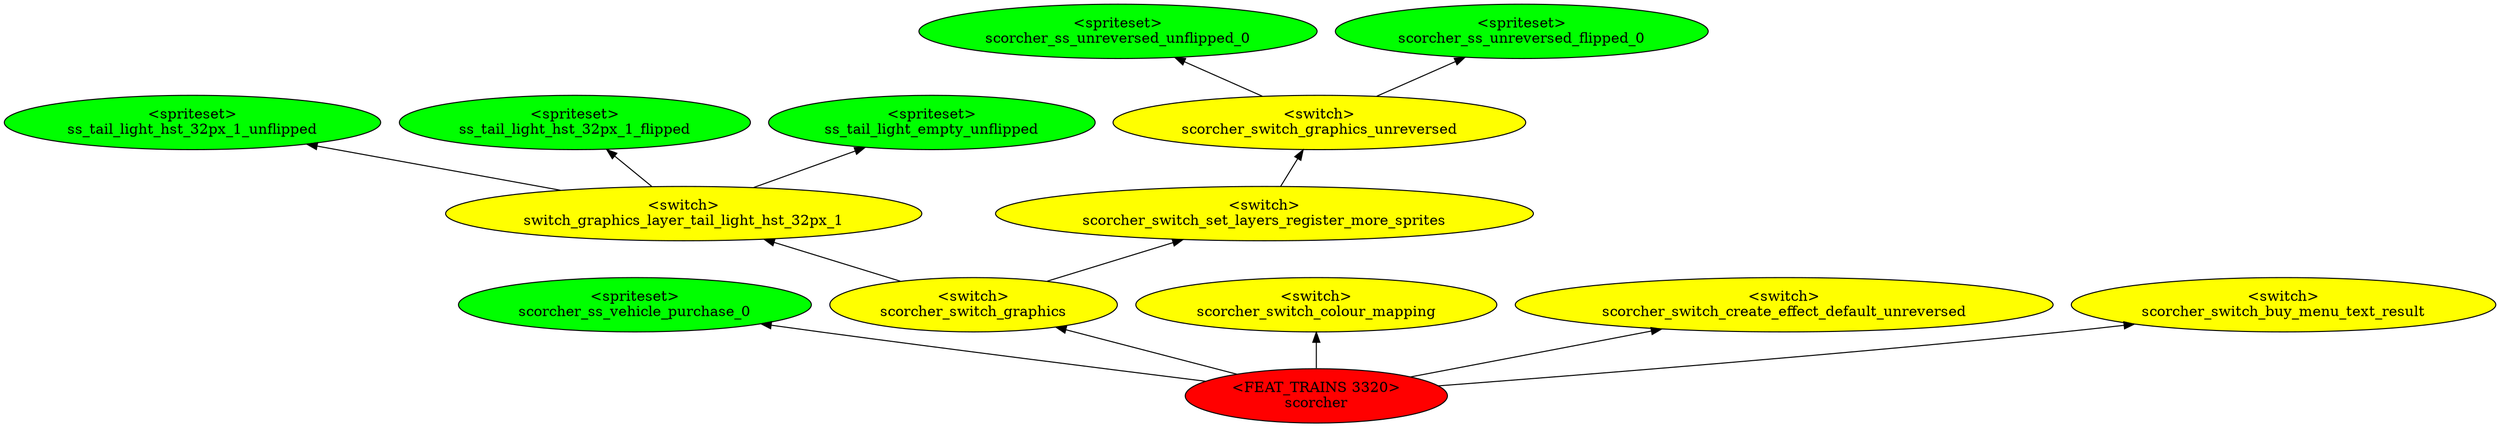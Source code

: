 digraph {
rankdir="BT"
ss_tail_light_hst_32px_1_unflipped [fillcolor=green style="filled" label="<spriteset>\nss_tail_light_hst_32px_1_unflipped"]
ss_tail_light_hst_32px_1_flipped [fillcolor=green style="filled" label="<spriteset>\nss_tail_light_hst_32px_1_flipped"]
ss_tail_light_empty_unflipped [fillcolor=green style="filled" label="<spriteset>\nss_tail_light_empty_unflipped"]
switch_graphics_layer_tail_light_hst_32px_1 [fillcolor=yellow style="filled" label="<switch>\nswitch_graphics_layer_tail_light_hst_32px_1"]
scorcher_ss_unreversed_unflipped_0 [fillcolor=green style="filled" label="<spriteset>\nscorcher_ss_unreversed_unflipped_0"]
scorcher_ss_unreversed_flipped_0 [fillcolor=green style="filled" label="<spriteset>\nscorcher_ss_unreversed_flipped_0"]
scorcher_switch_graphics_unreversed [fillcolor=yellow style="filled" label="<switch>\nscorcher_switch_graphics_unreversed"]
scorcher_ss_vehicle_purchase_0 [fillcolor=green style="filled" label="<spriteset>\nscorcher_ss_vehicle_purchase_0"]
scorcher_switch_set_layers_register_more_sprites [fillcolor=yellow style="filled" label="<switch>\nscorcher_switch_set_layers_register_more_sprites"]
scorcher_switch_graphics [fillcolor=yellow style="filled" label="<switch>\nscorcher_switch_graphics"]
scorcher_switch_colour_mapping [fillcolor=yellow style="filled" label="<switch>\nscorcher_switch_colour_mapping"]
scorcher_switch_create_effect_default_unreversed [fillcolor=yellow style="filled" label="<switch>\nscorcher_switch_create_effect_default_unreversed"]
scorcher_switch_buy_menu_text_result [fillcolor=yellow style="filled" label="<switch>\nscorcher_switch_buy_menu_text_result"]
scorcher [fillcolor=red style="filled" label="<FEAT_TRAINS 3320>\nscorcher"]
scorcher_switch_graphics_unreversed->scorcher_ss_unreversed_flipped_0
switch_graphics_layer_tail_light_hst_32px_1->ss_tail_light_empty_unflipped
scorcher_switch_graphics->switch_graphics_layer_tail_light_hst_32px_1
scorcher_switch_graphics->scorcher_switch_set_layers_register_more_sprites
scorcher->scorcher_switch_graphics
scorcher->scorcher_switch_colour_mapping
scorcher_switch_set_layers_register_more_sprites->scorcher_switch_graphics_unreversed
switch_graphics_layer_tail_light_hst_32px_1->ss_tail_light_hst_32px_1_unflipped
scorcher->scorcher_ss_vehicle_purchase_0
switch_graphics_layer_tail_light_hst_32px_1->ss_tail_light_hst_32px_1_flipped
scorcher->scorcher_switch_buy_menu_text_result
scorcher_switch_graphics_unreversed->scorcher_ss_unreversed_unflipped_0
scorcher->scorcher_switch_create_effect_default_unreversed
}
